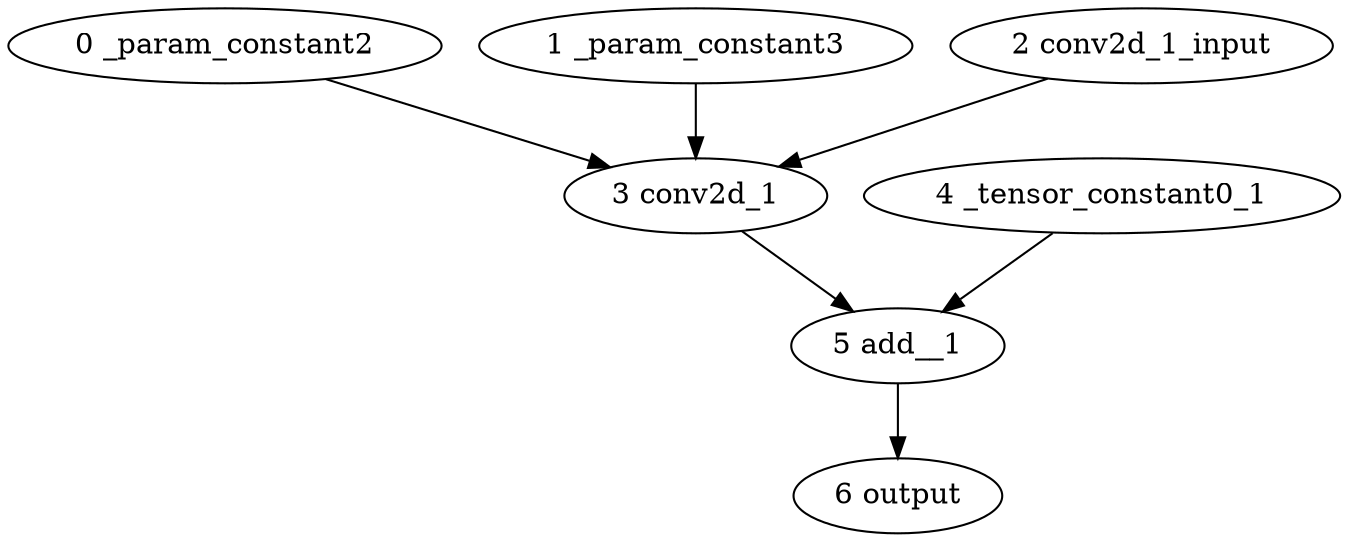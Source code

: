 strict digraph  {
"0 _param_constant2" [id=0, type=get_attr];
"1 _param_constant3" [id=1, type=get_attr];
"2 conv2d_1_input" [id=2, type=input];
"3 conv2d_1" [id=3, type=conv2d];
"4 _tensor_constant0_1" [id=4, type=get_attr];
"5 add__1" [id=5, type=add_];
"6 output" [id=6, type=output];
"0 _param_constant2" -> "3 conv2d_1";
"1 _param_constant3" -> "3 conv2d_1";
"2 conv2d_1_input" -> "3 conv2d_1";
"3 conv2d_1" -> "5 add__1";
"4 _tensor_constant0_1" -> "5 add__1";
"5 add__1" -> "6 output";
}
